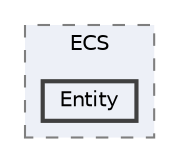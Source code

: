 digraph "src/ECS/Entity"
{
 // LATEX_PDF_SIZE
  bgcolor="transparent";
  edge [fontname=Helvetica,fontsize=10,labelfontname=Helvetica,labelfontsize=10];
  node [fontname=Helvetica,fontsize=10,shape=box,height=0.2,width=0.4];
  compound=true
  subgraph clusterdir_b1a122bf62c958266ec5bf64d14fde5a {
    graph [ bgcolor="#edf0f7", pencolor="grey50", label="ECS", fontname=Helvetica,fontsize=10 style="filled,dashed", URL="dir_b1a122bf62c958266ec5bf64d14fde5a.html",tooltip=""]
  dir_b3425cf3684a72a972685eae55fae74b [label="Entity", fillcolor="#edf0f7", color="grey25", style="filled,bold", URL="dir_b3425cf3684a72a972685eae55fae74b.html",tooltip=""];
  }
}
